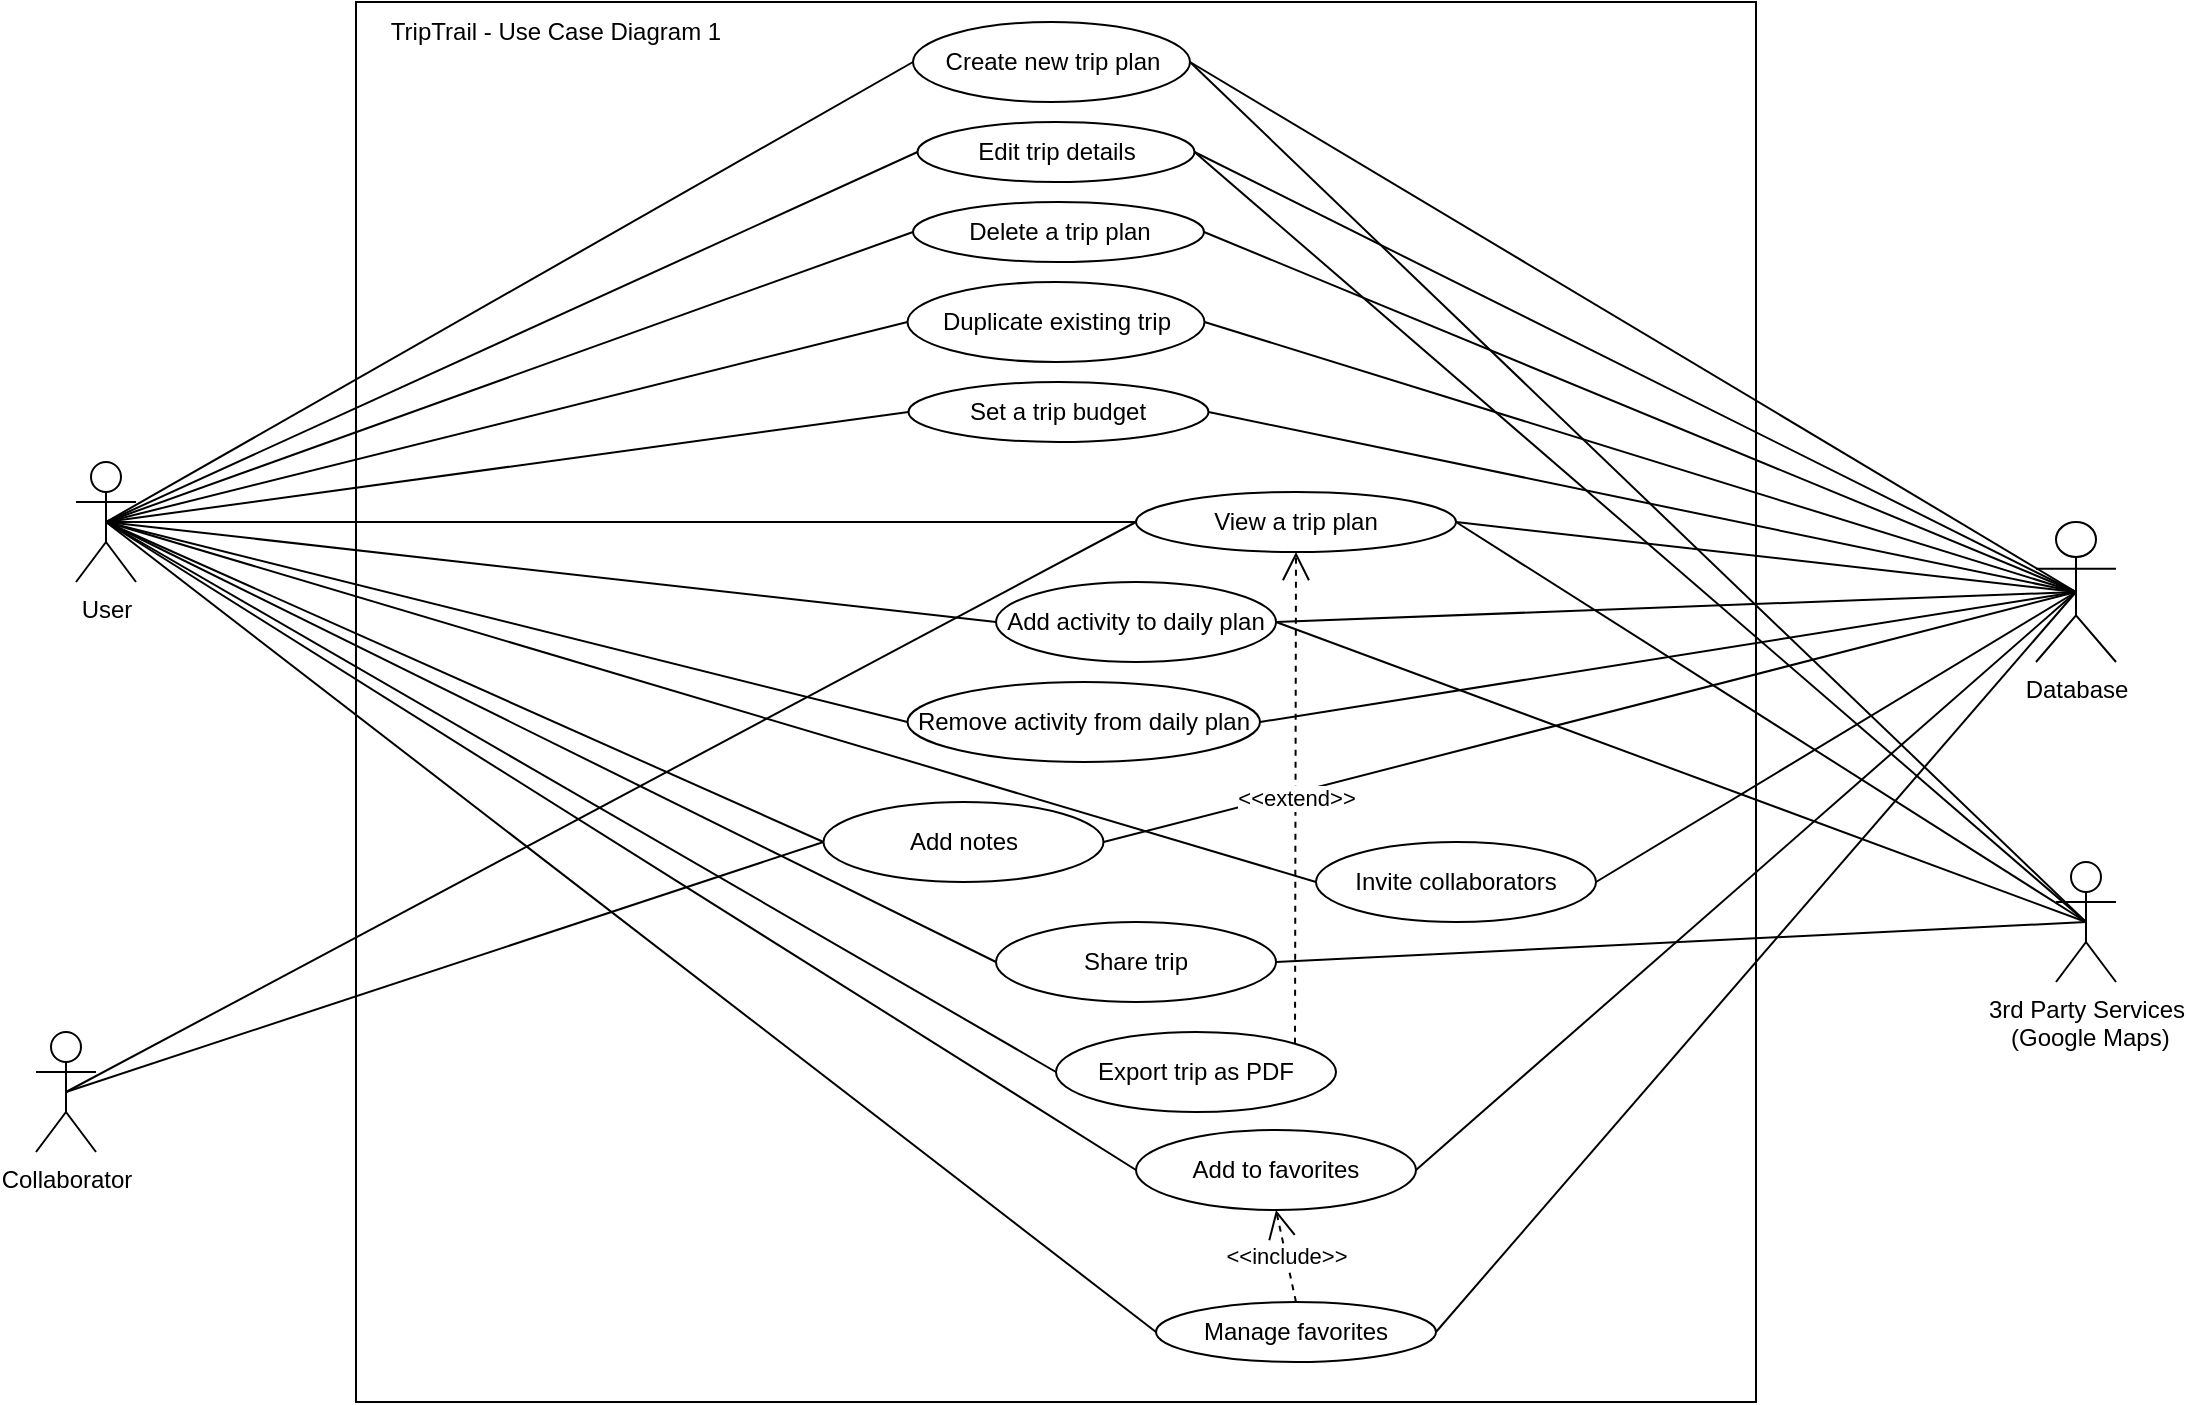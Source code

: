 <mxfile version="26.1.1">
  <diagram name="Page-1" id="LicMjFi16ONE3WWPGFaa">
    <mxGraphModel dx="1500" dy="757" grid="1" gridSize="10" guides="1" tooltips="1" connect="1" arrows="1" fold="1" page="1" pageScale="1" pageWidth="827" pageHeight="1169" background="none" math="0" shadow="0">
      <root>
        <mxCell id="0" />
        <mxCell id="1" parent="0" />
        <mxCell id="MiUhcWcWsHbNkja-7UZF-1" value="" style="whiteSpace=wrap;html=1;aspect=fixed;" vertex="1" parent="1">
          <mxGeometry x="210" width="700" height="700" as="geometry" />
        </mxCell>
        <mxCell id="MiUhcWcWsHbNkja-7UZF-2" value="User" style="shape=umlActor;verticalLabelPosition=bottom;verticalAlign=top;html=1;" vertex="1" parent="1">
          <mxGeometry x="70" y="230" width="30" height="60" as="geometry" />
        </mxCell>
        <mxCell id="MiUhcWcWsHbNkja-7UZF-4" value="Collaborator" style="shape=umlActor;verticalLabelPosition=bottom;verticalAlign=top;html=1;" vertex="1" parent="1">
          <mxGeometry x="50" y="515" width="30" height="60" as="geometry" />
        </mxCell>
        <mxCell id="MiUhcWcWsHbNkja-7UZF-5" value="Database&lt;div&gt;&lt;br&gt;&lt;/div&gt;" style="shape=umlActor;verticalLabelPosition=bottom;verticalAlign=top;html=1;" vertex="1" parent="1">
          <mxGeometry x="1050" y="260" width="40" height="70" as="geometry" />
        </mxCell>
        <mxCell id="MiUhcWcWsHbNkja-7UZF-6" value="3rd Party Services&lt;div&gt;&amp;nbsp;(Google Maps)&lt;/div&gt;" style="shape=umlActor;verticalLabelPosition=bottom;verticalAlign=top;html=1;" vertex="1" parent="1">
          <mxGeometry x="1060" y="430" width="30" height="60" as="geometry" />
        </mxCell>
        <mxCell id="MiUhcWcWsHbNkja-7UZF-13" value="Create new trip plan" style="ellipse;whiteSpace=wrap;html=1;" vertex="1" parent="1">
          <mxGeometry x="488.5" y="10" width="138.5" height="40" as="geometry" />
        </mxCell>
        <mxCell id="MiUhcWcWsHbNkja-7UZF-14" value="Edit trip details" style="ellipse;whiteSpace=wrap;html=1;" vertex="1" parent="1">
          <mxGeometry x="490.75" y="60" width="138.5" height="30" as="geometry" />
        </mxCell>
        <mxCell id="MiUhcWcWsHbNkja-7UZF-15" value="Delete a trip plan" style="ellipse;whiteSpace=wrap;html=1;" vertex="1" parent="1">
          <mxGeometry x="488.5" y="100" width="145.5" height="30" as="geometry" />
        </mxCell>
        <mxCell id="MiUhcWcWsHbNkja-7UZF-16" value="Duplicate existing trip" style="ellipse;whiteSpace=wrap;html=1;" vertex="1" parent="1">
          <mxGeometry x="485.75" y="140" width="148.5" height="40" as="geometry" />
        </mxCell>
        <mxCell id="MiUhcWcWsHbNkja-7UZF-18" value="Set a trip budget" style="ellipse;whiteSpace=wrap;html=1;" vertex="1" parent="1">
          <mxGeometry x="486.25" y="190" width="150" height="30" as="geometry" />
        </mxCell>
        <mxCell id="MiUhcWcWsHbNkja-7UZF-21" value="View a trip plan" style="ellipse;whiteSpace=wrap;html=1;" vertex="1" parent="1">
          <mxGeometry x="600" y="245" width="160" height="30" as="geometry" />
        </mxCell>
        <mxCell id="MiUhcWcWsHbNkja-7UZF-23" value="Add activity to daily plan" style="ellipse;whiteSpace=wrap;html=1;" vertex="1" parent="1">
          <mxGeometry x="530.01" y="290" width="140" height="40" as="geometry" />
        </mxCell>
        <mxCell id="MiUhcWcWsHbNkja-7UZF-28" value="Remove activity from daily plan" style="ellipse;whiteSpace=wrap;html=1;" vertex="1" parent="1">
          <mxGeometry x="485.75" y="340" width="176.25" height="40" as="geometry" />
        </mxCell>
        <mxCell id="MiUhcWcWsHbNkja-7UZF-29" value="Add notes" style="ellipse;whiteSpace=wrap;html=1;" vertex="1" parent="1">
          <mxGeometry x="443.75" y="400" width="140" height="40" as="geometry" />
        </mxCell>
        <mxCell id="MiUhcWcWsHbNkja-7UZF-30" value="Share trip" style="ellipse;whiteSpace=wrap;html=1;" vertex="1" parent="1">
          <mxGeometry x="530" y="460" width="140" height="40" as="geometry" />
        </mxCell>
        <mxCell id="MiUhcWcWsHbNkja-7UZF-31" value="Export trip as PDF" style="ellipse;whiteSpace=wrap;html=1;" vertex="1" parent="1">
          <mxGeometry x="560" y="515" width="140" height="40" as="geometry" />
        </mxCell>
        <mxCell id="MiUhcWcWsHbNkja-7UZF-33" value="Invite collaborators" style="ellipse;whiteSpace=wrap;html=1;" vertex="1" parent="1">
          <mxGeometry x="690" y="420" width="140" height="40" as="geometry" />
        </mxCell>
        <mxCell id="MiUhcWcWsHbNkja-7UZF-34" value="Manage favorites" style="ellipse;whiteSpace=wrap;html=1;" vertex="1" parent="1">
          <mxGeometry x="610" y="650" width="140" height="30" as="geometry" />
        </mxCell>
        <mxCell id="MiUhcWcWsHbNkja-7UZF-36" value="Add to favorites" style="ellipse;whiteSpace=wrap;html=1;" vertex="1" parent="1">
          <mxGeometry x="600" y="564" width="140" height="40" as="geometry" />
        </mxCell>
        <mxCell id="MiUhcWcWsHbNkja-7UZF-61" value="" style="endArrow=none;html=1;rounded=0;exitX=0.5;exitY=0.5;exitDx=0;exitDy=0;exitPerimeter=0;entryX=0;entryY=0.5;entryDx=0;entryDy=0;" edge="1" parent="1" source="MiUhcWcWsHbNkja-7UZF-2" target="MiUhcWcWsHbNkja-7UZF-13">
          <mxGeometry width="50" height="50" relative="1" as="geometry">
            <mxPoint x="550" y="430" as="sourcePoint" />
            <mxPoint x="600" y="380" as="targetPoint" />
          </mxGeometry>
        </mxCell>
        <mxCell id="MiUhcWcWsHbNkja-7UZF-62" value="" style="endArrow=none;html=1;rounded=0;exitX=0.5;exitY=0.5;exitDx=0;exitDy=0;exitPerimeter=0;entryX=0;entryY=0.5;entryDx=0;entryDy=0;" edge="1" parent="1" source="MiUhcWcWsHbNkja-7UZF-2" target="MiUhcWcWsHbNkja-7UZF-14">
          <mxGeometry width="50" height="50" relative="1" as="geometry">
            <mxPoint x="550" y="430" as="sourcePoint" />
            <mxPoint x="600" y="380" as="targetPoint" />
          </mxGeometry>
        </mxCell>
        <mxCell id="MiUhcWcWsHbNkja-7UZF-63" value="" style="endArrow=none;html=1;rounded=0;exitX=0.5;exitY=0.5;exitDx=0;exitDy=0;exitPerimeter=0;entryX=0;entryY=0.5;entryDx=0;entryDy=0;" edge="1" parent="1" source="MiUhcWcWsHbNkja-7UZF-2" target="MiUhcWcWsHbNkja-7UZF-15">
          <mxGeometry width="50" height="50" relative="1" as="geometry">
            <mxPoint x="550" y="430" as="sourcePoint" />
            <mxPoint x="600" y="380" as="targetPoint" />
          </mxGeometry>
        </mxCell>
        <mxCell id="MiUhcWcWsHbNkja-7UZF-64" value="" style="endArrow=none;html=1;rounded=0;exitX=0.5;exitY=0.5;exitDx=0;exitDy=0;exitPerimeter=0;entryX=0;entryY=0.5;entryDx=0;entryDy=0;" edge="1" parent="1" source="MiUhcWcWsHbNkja-7UZF-2" target="MiUhcWcWsHbNkja-7UZF-16">
          <mxGeometry width="50" height="50" relative="1" as="geometry">
            <mxPoint x="550" y="430" as="sourcePoint" />
            <mxPoint x="600" y="380" as="targetPoint" />
          </mxGeometry>
        </mxCell>
        <mxCell id="MiUhcWcWsHbNkja-7UZF-65" value="" style="endArrow=none;html=1;rounded=0;exitX=0.5;exitY=0.5;exitDx=0;exitDy=0;exitPerimeter=0;entryX=0;entryY=0.5;entryDx=0;entryDy=0;" edge="1" parent="1" source="MiUhcWcWsHbNkja-7UZF-2" target="MiUhcWcWsHbNkja-7UZF-18">
          <mxGeometry width="50" height="50" relative="1" as="geometry">
            <mxPoint x="550" y="430" as="sourcePoint" />
            <mxPoint x="600" y="380" as="targetPoint" />
          </mxGeometry>
        </mxCell>
        <mxCell id="MiUhcWcWsHbNkja-7UZF-67" value="" style="endArrow=none;html=1;rounded=0;exitX=0.5;exitY=0.5;exitDx=0;exitDy=0;exitPerimeter=0;entryX=0;entryY=0.5;entryDx=0;entryDy=0;" edge="1" parent="1" source="MiUhcWcWsHbNkja-7UZF-2" target="MiUhcWcWsHbNkja-7UZF-23">
          <mxGeometry width="50" height="50" relative="1" as="geometry">
            <mxPoint x="550" y="430" as="sourcePoint" />
            <mxPoint x="600" y="380" as="targetPoint" />
          </mxGeometry>
        </mxCell>
        <mxCell id="MiUhcWcWsHbNkja-7UZF-68" value="" style="endArrow=none;html=1;rounded=0;exitX=0.5;exitY=0.5;exitDx=0;exitDy=0;exitPerimeter=0;entryX=0;entryY=0.5;entryDx=0;entryDy=0;" edge="1" parent="1" source="MiUhcWcWsHbNkja-7UZF-2" target="MiUhcWcWsHbNkja-7UZF-28">
          <mxGeometry width="50" height="50" relative="1" as="geometry">
            <mxPoint x="550" y="430" as="sourcePoint" />
            <mxPoint x="600" y="380" as="targetPoint" />
          </mxGeometry>
        </mxCell>
        <mxCell id="MiUhcWcWsHbNkja-7UZF-70" value="" style="endArrow=none;html=1;rounded=0;exitX=0;exitY=0.5;exitDx=0;exitDy=0;entryX=0.5;entryY=0.5;entryDx=0;entryDy=0;entryPerimeter=0;" edge="1" parent="1" source="MiUhcWcWsHbNkja-7UZF-30" target="MiUhcWcWsHbNkja-7UZF-2">
          <mxGeometry width="50" height="50" relative="1" as="geometry">
            <mxPoint x="550" y="430" as="sourcePoint" />
            <mxPoint x="600" y="380" as="targetPoint" />
          </mxGeometry>
        </mxCell>
        <mxCell id="MiUhcWcWsHbNkja-7UZF-71" value="" style="endArrow=none;html=1;rounded=0;exitX=0.5;exitY=0.5;exitDx=0;exitDy=0;exitPerimeter=0;entryX=0;entryY=0.5;entryDx=0;entryDy=0;" edge="1" parent="1" source="MiUhcWcWsHbNkja-7UZF-2" target="MiUhcWcWsHbNkja-7UZF-31">
          <mxGeometry width="50" height="50" relative="1" as="geometry">
            <mxPoint x="550" y="430" as="sourcePoint" />
            <mxPoint x="600" y="380" as="targetPoint" />
          </mxGeometry>
        </mxCell>
        <mxCell id="MiUhcWcWsHbNkja-7UZF-72" value="" style="endArrow=none;html=1;rounded=0;exitX=0.5;exitY=0.5;exitDx=0;exitDy=0;exitPerimeter=0;entryX=0;entryY=0.5;entryDx=0;entryDy=0;" edge="1" parent="1" source="MiUhcWcWsHbNkja-7UZF-2" target="MiUhcWcWsHbNkja-7UZF-36">
          <mxGeometry width="50" height="50" relative="1" as="geometry">
            <mxPoint x="550" y="430" as="sourcePoint" />
            <mxPoint x="600" y="380" as="targetPoint" />
          </mxGeometry>
        </mxCell>
        <mxCell id="MiUhcWcWsHbNkja-7UZF-73" value="" style="endArrow=none;html=1;rounded=0;exitX=0.5;exitY=0.5;exitDx=0;exitDy=0;exitPerimeter=0;entryX=0;entryY=0.5;entryDx=0;entryDy=0;" edge="1" parent="1" source="MiUhcWcWsHbNkja-7UZF-2" target="MiUhcWcWsHbNkja-7UZF-34">
          <mxGeometry width="50" height="50" relative="1" as="geometry">
            <mxPoint x="550" y="430" as="sourcePoint" />
            <mxPoint x="600" y="380" as="targetPoint" />
          </mxGeometry>
        </mxCell>
        <mxCell id="MiUhcWcWsHbNkja-7UZF-74" value="" style="endArrow=none;html=1;rounded=0;exitX=0.5;exitY=0.5;exitDx=0;exitDy=0;exitPerimeter=0;entryX=0;entryY=0.5;entryDx=0;entryDy=0;" edge="1" parent="1" source="MiUhcWcWsHbNkja-7UZF-2" target="MiUhcWcWsHbNkja-7UZF-33">
          <mxGeometry width="50" height="50" relative="1" as="geometry">
            <mxPoint x="550" y="430" as="sourcePoint" />
            <mxPoint x="600" y="380" as="targetPoint" />
          </mxGeometry>
        </mxCell>
        <mxCell id="MiUhcWcWsHbNkja-7UZF-75" value="" style="endArrow=none;html=1;rounded=0;entryX=0;entryY=0.5;entryDx=0;entryDy=0;" edge="1" parent="1" target="MiUhcWcWsHbNkja-7UZF-21">
          <mxGeometry width="50" height="50" relative="1" as="geometry">
            <mxPoint x="65" y="545" as="sourcePoint" />
            <mxPoint x="600" y="380" as="targetPoint" />
          </mxGeometry>
        </mxCell>
        <mxCell id="MiUhcWcWsHbNkja-7UZF-76" value="" style="endArrow=none;html=1;rounded=0;exitX=0.5;exitY=0.5;exitDx=0;exitDy=0;exitPerimeter=0;entryX=0;entryY=0.5;entryDx=0;entryDy=0;" edge="1" parent="1" source="MiUhcWcWsHbNkja-7UZF-4" target="MiUhcWcWsHbNkja-7UZF-29">
          <mxGeometry width="50" height="50" relative="1" as="geometry">
            <mxPoint x="550" y="430" as="sourcePoint" />
            <mxPoint x="600" y="380" as="targetPoint" />
          </mxGeometry>
        </mxCell>
        <mxCell id="MiUhcWcWsHbNkja-7UZF-77" value="" style="endArrow=none;html=1;rounded=0;entryX=0.5;entryY=0.5;entryDx=0;entryDy=0;entryPerimeter=0;exitX=1;exitY=0.5;exitDx=0;exitDy=0;" edge="1" parent="1" source="MiUhcWcWsHbNkja-7UZF-13" target="MiUhcWcWsHbNkja-7UZF-5">
          <mxGeometry width="50" height="50" relative="1" as="geometry">
            <mxPoint x="550" y="430" as="sourcePoint" />
            <mxPoint x="600" y="380" as="targetPoint" />
          </mxGeometry>
        </mxCell>
        <mxCell id="MiUhcWcWsHbNkja-7UZF-78" value="" style="endArrow=none;html=1;rounded=0;exitX=1;exitY=0.5;exitDx=0;exitDy=0;entryX=0.5;entryY=0.5;entryDx=0;entryDy=0;entryPerimeter=0;" edge="1" parent="1" source="MiUhcWcWsHbNkja-7UZF-14" target="MiUhcWcWsHbNkja-7UZF-5">
          <mxGeometry width="50" height="50" relative="1" as="geometry">
            <mxPoint x="550" y="430" as="sourcePoint" />
            <mxPoint x="600" y="380" as="targetPoint" />
          </mxGeometry>
        </mxCell>
        <mxCell id="MiUhcWcWsHbNkja-7UZF-79" value="" style="endArrow=none;html=1;rounded=0;exitX=1;exitY=0.5;exitDx=0;exitDy=0;entryX=0.5;entryY=0.5;entryDx=0;entryDy=0;entryPerimeter=0;" edge="1" parent="1" source="MiUhcWcWsHbNkja-7UZF-15" target="MiUhcWcWsHbNkja-7UZF-5">
          <mxGeometry width="50" height="50" relative="1" as="geometry">
            <mxPoint x="550" y="430" as="sourcePoint" />
            <mxPoint x="972" y="180" as="targetPoint" />
          </mxGeometry>
        </mxCell>
        <mxCell id="MiUhcWcWsHbNkja-7UZF-80" value="" style="endArrow=none;html=1;rounded=0;entryX=0.5;entryY=0.5;entryDx=0;entryDy=0;entryPerimeter=0;exitX=1;exitY=0.5;exitDx=0;exitDy=0;" edge="1" parent="1" source="MiUhcWcWsHbNkja-7UZF-21" target="MiUhcWcWsHbNkja-7UZF-6">
          <mxGeometry width="50" height="50" relative="1" as="geometry">
            <mxPoint x="550" y="430" as="sourcePoint" />
            <mxPoint x="600" y="380" as="targetPoint" />
          </mxGeometry>
        </mxCell>
        <mxCell id="MiUhcWcWsHbNkja-7UZF-81" value="" style="endArrow=none;html=1;rounded=0;entryX=0.5;entryY=0.5;entryDx=0;entryDy=0;entryPerimeter=0;exitX=1;exitY=0.5;exitDx=0;exitDy=0;" edge="1" parent="1" source="MiUhcWcWsHbNkja-7UZF-30" target="MiUhcWcWsHbNkja-7UZF-6">
          <mxGeometry width="50" height="50" relative="1" as="geometry">
            <mxPoint x="550" y="430" as="sourcePoint" />
            <mxPoint x="600" y="380" as="targetPoint" />
          </mxGeometry>
        </mxCell>
        <mxCell id="MiUhcWcWsHbNkja-7UZF-83" value="" style="endArrow=none;html=1;rounded=0;exitX=0.5;exitY=0.5;exitDx=0;exitDy=0;exitPerimeter=0;entryX=0;entryY=0.5;entryDx=0;entryDy=0;" edge="1" parent="1" source="MiUhcWcWsHbNkja-7UZF-2" target="MiUhcWcWsHbNkja-7UZF-21">
          <mxGeometry width="50" height="50" relative="1" as="geometry">
            <mxPoint x="540" y="430" as="sourcePoint" />
            <mxPoint x="590" y="380" as="targetPoint" />
          </mxGeometry>
        </mxCell>
        <mxCell id="MiUhcWcWsHbNkja-7UZF-84" value="" style="endArrow=none;html=1;rounded=0;exitX=0.5;exitY=0.5;exitDx=0;exitDy=0;exitPerimeter=0;entryX=0;entryY=0.5;entryDx=0;entryDy=0;" edge="1" parent="1" source="MiUhcWcWsHbNkja-7UZF-2" target="MiUhcWcWsHbNkja-7UZF-29">
          <mxGeometry width="50" height="50" relative="1" as="geometry">
            <mxPoint x="540" y="430" as="sourcePoint" />
            <mxPoint x="590" y="380" as="targetPoint" />
          </mxGeometry>
        </mxCell>
        <mxCell id="MiUhcWcWsHbNkja-7UZF-85" value="TripTrail - Use Case Diagram 1" style="text;html=1;align=center;verticalAlign=middle;whiteSpace=wrap;rounded=0;" vertex="1" parent="1">
          <mxGeometry x="220" width="180" height="30" as="geometry" />
        </mxCell>
        <mxCell id="MiUhcWcWsHbNkja-7UZF-87" value="" style="endArrow=none;html=1;rounded=0;entryX=0.5;entryY=0.5;entryDx=0;entryDy=0;entryPerimeter=0;exitX=1;exitY=0.5;exitDx=0;exitDy=0;" edge="1" parent="1" source="MiUhcWcWsHbNkja-7UZF-16" target="MiUhcWcWsHbNkja-7UZF-5">
          <mxGeometry width="50" height="50" relative="1" as="geometry">
            <mxPoint x="490" y="320" as="sourcePoint" />
            <mxPoint x="540" y="270" as="targetPoint" />
          </mxGeometry>
        </mxCell>
        <mxCell id="MiUhcWcWsHbNkja-7UZF-88" value="" style="endArrow=none;html=1;rounded=0;entryX=0.5;entryY=0.5;entryDx=0;entryDy=0;entryPerimeter=0;exitX=1;exitY=0.5;exitDx=0;exitDy=0;" edge="1" parent="1" source="MiUhcWcWsHbNkja-7UZF-18" target="MiUhcWcWsHbNkja-7UZF-5">
          <mxGeometry width="50" height="50" relative="1" as="geometry">
            <mxPoint x="490" y="320" as="sourcePoint" />
            <mxPoint x="540" y="270" as="targetPoint" />
          </mxGeometry>
        </mxCell>
        <mxCell id="MiUhcWcWsHbNkja-7UZF-91" value="" style="endArrow=none;html=1;rounded=0;exitX=0.5;exitY=0.5;exitDx=0;exitDy=0;exitPerimeter=0;entryX=1;entryY=0.5;entryDx=0;entryDy=0;" edge="1" parent="1" source="MiUhcWcWsHbNkja-7UZF-5" target="MiUhcWcWsHbNkja-7UZF-23">
          <mxGeometry width="50" height="50" relative="1" as="geometry">
            <mxPoint x="490" y="320" as="sourcePoint" />
            <mxPoint x="540" y="270" as="targetPoint" />
          </mxGeometry>
        </mxCell>
        <mxCell id="MiUhcWcWsHbNkja-7UZF-92" value="" style="endArrow=none;html=1;rounded=0;entryX=0.5;entryY=0.5;entryDx=0;entryDy=0;entryPerimeter=0;exitX=1;exitY=0.5;exitDx=0;exitDy=0;" edge="1" parent="1" source="MiUhcWcWsHbNkja-7UZF-28" target="MiUhcWcWsHbNkja-7UZF-5">
          <mxGeometry width="50" height="50" relative="1" as="geometry">
            <mxPoint x="490" y="320" as="sourcePoint" />
            <mxPoint x="540" y="270" as="targetPoint" />
          </mxGeometry>
        </mxCell>
        <mxCell id="MiUhcWcWsHbNkja-7UZF-93" value="" style="endArrow=none;html=1;rounded=0;entryX=0.5;entryY=0.5;entryDx=0;entryDy=0;entryPerimeter=0;exitX=1;exitY=0.5;exitDx=0;exitDy=0;" edge="1" parent="1" source="MiUhcWcWsHbNkja-7UZF-29" target="MiUhcWcWsHbNkja-7UZF-5">
          <mxGeometry width="50" height="50" relative="1" as="geometry">
            <mxPoint x="490" y="320" as="sourcePoint" />
            <mxPoint x="540" y="270" as="targetPoint" />
          </mxGeometry>
        </mxCell>
        <mxCell id="MiUhcWcWsHbNkja-7UZF-95" value="" style="endArrow=none;html=1;rounded=0;entryX=0.5;entryY=0.5;entryDx=0;entryDy=0;entryPerimeter=0;exitX=1;exitY=0.5;exitDx=0;exitDy=0;" edge="1" parent="1" source="MiUhcWcWsHbNkja-7UZF-36" target="MiUhcWcWsHbNkja-7UZF-5">
          <mxGeometry width="50" height="50" relative="1" as="geometry">
            <mxPoint x="490" y="320" as="sourcePoint" />
            <mxPoint x="540" y="270" as="targetPoint" />
          </mxGeometry>
        </mxCell>
        <mxCell id="MiUhcWcWsHbNkja-7UZF-96" value="" style="endArrow=none;html=1;rounded=0;entryX=0.5;entryY=0.5;entryDx=0;entryDy=0;entryPerimeter=0;exitX=1;exitY=0.5;exitDx=0;exitDy=0;" edge="1" parent="1" source="MiUhcWcWsHbNkja-7UZF-34" target="MiUhcWcWsHbNkja-7UZF-5">
          <mxGeometry width="50" height="50" relative="1" as="geometry">
            <mxPoint x="490" y="320" as="sourcePoint" />
            <mxPoint x="540" y="270" as="targetPoint" />
          </mxGeometry>
        </mxCell>
        <mxCell id="MiUhcWcWsHbNkja-7UZF-104" value="&amp;lt;&amp;lt;extend&amp;gt;&amp;gt;" style="endArrow=open;endSize=12;dashed=1;html=1;rounded=0;exitX=1;exitY=0;exitDx=0;exitDy=0;entryX=0.5;entryY=1;entryDx=0;entryDy=0;" edge="1" parent="1" source="MiUhcWcWsHbNkja-7UZF-31" target="MiUhcWcWsHbNkja-7UZF-21">
          <mxGeometry width="160" relative="1" as="geometry">
            <mxPoint x="440" y="300" as="sourcePoint" />
            <mxPoint x="600" y="300" as="targetPoint" />
          </mxGeometry>
        </mxCell>
        <mxCell id="MiUhcWcWsHbNkja-7UZF-105" value="&amp;lt;&amp;lt;include&amp;gt;&amp;gt;" style="endArrow=open;endSize=12;dashed=1;html=1;rounded=0;exitX=0.5;exitY=0;exitDx=0;exitDy=0;entryX=0.5;entryY=1;entryDx=0;entryDy=0;" edge="1" parent="1" source="MiUhcWcWsHbNkja-7UZF-34" target="MiUhcWcWsHbNkja-7UZF-36">
          <mxGeometry width="160" relative="1" as="geometry">
            <mxPoint x="440" y="300" as="sourcePoint" />
            <mxPoint x="600" y="300" as="targetPoint" />
          </mxGeometry>
        </mxCell>
        <mxCell id="MiUhcWcWsHbNkja-7UZF-106" value="" style="endArrow=none;html=1;rounded=0;entryX=0.5;entryY=0.5;entryDx=0;entryDy=0;entryPerimeter=0;exitX=1;exitY=0.5;exitDx=0;exitDy=0;" edge="1" parent="1" source="MiUhcWcWsHbNkja-7UZF-23" target="MiUhcWcWsHbNkja-7UZF-6">
          <mxGeometry width="50" height="50" relative="1" as="geometry">
            <mxPoint x="660" y="310" as="sourcePoint" />
            <mxPoint x="820" y="460" as="targetPoint" />
          </mxGeometry>
        </mxCell>
        <mxCell id="MiUhcWcWsHbNkja-7UZF-108" value="" style="endArrow=none;html=1;rounded=0;entryX=0.5;entryY=0.5;entryDx=0;entryDy=0;entryPerimeter=0;exitX=1;exitY=0.5;exitDx=0;exitDy=0;" edge="1" parent="1" source="MiUhcWcWsHbNkja-7UZF-33" target="MiUhcWcWsHbNkja-7UZF-5">
          <mxGeometry width="50" height="50" relative="1" as="geometry">
            <mxPoint x="650" y="410" as="sourcePoint" />
            <mxPoint x="700" y="360" as="targetPoint" />
          </mxGeometry>
        </mxCell>
        <mxCell id="MiUhcWcWsHbNkja-7UZF-109" value="" style="endArrow=none;html=1;rounded=0;entryX=0.5;entryY=0.5;entryDx=0;entryDy=0;entryPerimeter=0;exitX=1;exitY=0.5;exitDx=0;exitDy=0;" edge="1" parent="1" source="MiUhcWcWsHbNkja-7UZF-21" target="MiUhcWcWsHbNkja-7UZF-5">
          <mxGeometry width="50" height="50" relative="1" as="geometry">
            <mxPoint x="650" y="410" as="sourcePoint" />
            <mxPoint x="700" y="360" as="targetPoint" />
          </mxGeometry>
        </mxCell>
        <mxCell id="MiUhcWcWsHbNkja-7UZF-110" value="" style="endArrow=none;html=1;rounded=0;entryX=1;entryY=0.5;entryDx=0;entryDy=0;exitX=0.5;exitY=0.5;exitDx=0;exitDy=0;exitPerimeter=0;" edge="1" parent="1" source="MiUhcWcWsHbNkja-7UZF-6" target="MiUhcWcWsHbNkja-7UZF-13">
          <mxGeometry width="50" height="50" relative="1" as="geometry">
            <mxPoint x="1090" y="480" as="sourcePoint" />
            <mxPoint x="700" y="360" as="targetPoint" />
          </mxGeometry>
        </mxCell>
        <mxCell id="MiUhcWcWsHbNkja-7UZF-111" value="" style="endArrow=none;html=1;rounded=0;entryX=1;entryY=0.5;entryDx=0;entryDy=0;exitX=0.5;exitY=0.5;exitDx=0;exitDy=0;exitPerimeter=0;" edge="1" parent="1" source="MiUhcWcWsHbNkja-7UZF-6" target="MiUhcWcWsHbNkja-7UZF-14">
          <mxGeometry width="50" height="50" relative="1" as="geometry">
            <mxPoint x="1070" y="520" as="sourcePoint" />
            <mxPoint x="700" y="360" as="targetPoint" />
          </mxGeometry>
        </mxCell>
      </root>
    </mxGraphModel>
  </diagram>
</mxfile>
